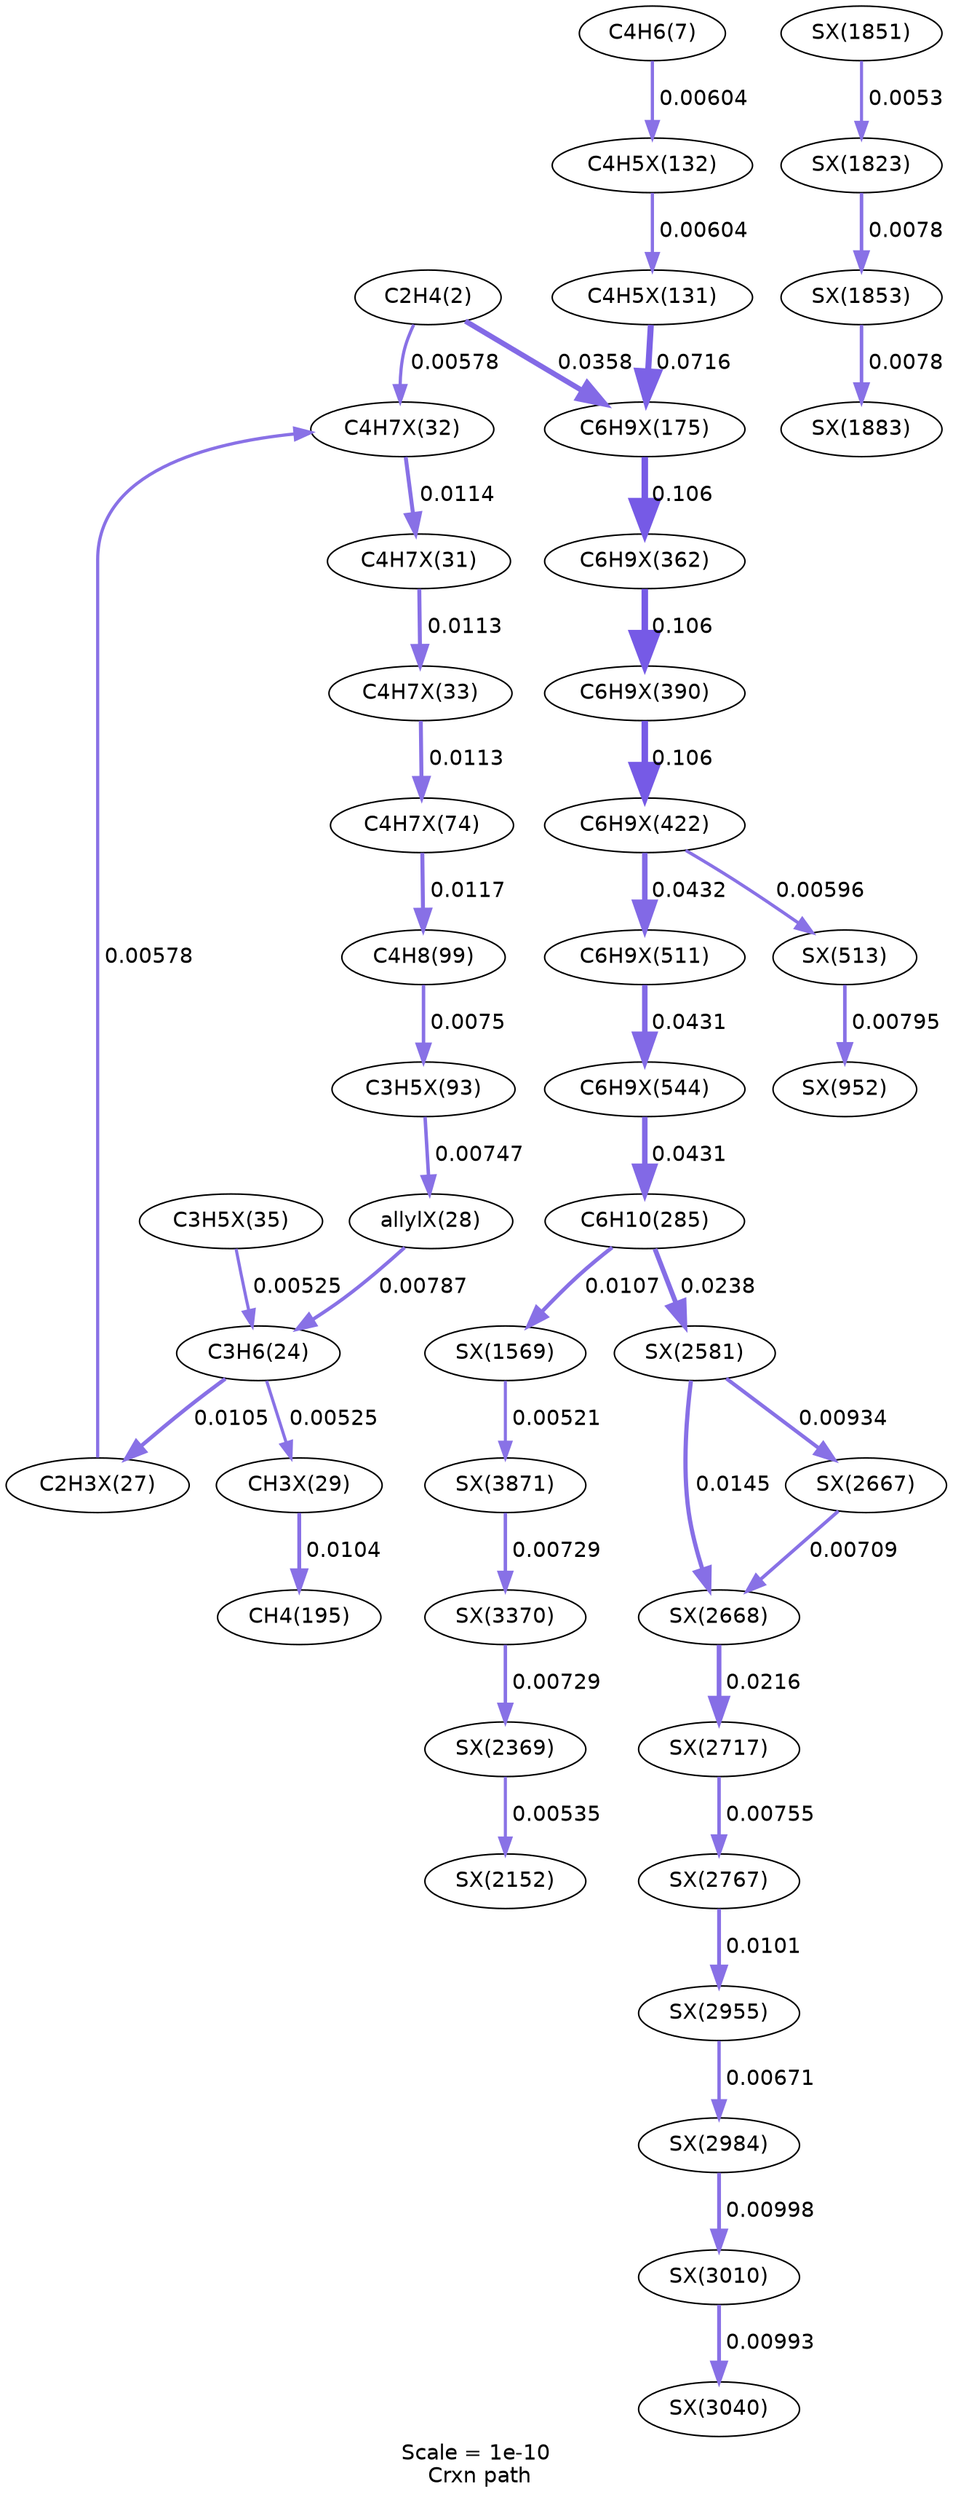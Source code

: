 digraph reaction_paths {
center=1;
s5 -> s24[fontname="Helvetica", style="setlinewidth(2.11)", arrowsize=1.05, color="0.7, 0.506, 0.9"
, label=" 0.00578"];
s5 -> s40[fontname="Helvetica", style="setlinewidth(3.49)", arrowsize=1.74, color="0.7, 0.536, 0.9"
, label=" 0.0358"];
s20 -> s24[fontname="Helvetica", style="setlinewidth(2.11)", arrowsize=1.05, color="0.7, 0.506, 0.9"
, label=" 0.00578"];
s9 -> s20[fontname="Helvetica", style="setlinewidth(2.56)", arrowsize=1.28, color="0.7, 0.51, 0.9"
, label=" 0.0105"];
s24 -> s23[fontname="Helvetica", style="setlinewidth(2.62)", arrowsize=1.31, color="0.7, 0.511, 0.9"
, label=" 0.0114"];
s23 -> s25[fontname="Helvetica", style="setlinewidth(2.62)", arrowsize=1.31, color="0.7, 0.511, 0.9"
, label=" 0.0113"];
s25 -> s30[fontname="Helvetica", style="setlinewidth(2.62)", arrowsize=1.31, color="0.7, 0.511, 0.9"
, label=" 0.0113"];
s30 -> s12[fontname="Helvetica", style="setlinewidth(2.64)", arrowsize=1.32, color="0.7, 0.512, 0.9"
, label=" 0.0117"];
s12 -> s31[fontname="Helvetica", style="setlinewidth(2.31)", arrowsize=1.15, color="0.7, 0.507, 0.9"
, label=" 0.0075"];
s8 -> s34[fontname="Helvetica", style="setlinewidth(2.14)", arrowsize=1.07, color="0.7, 0.506, 0.9"
, label=" 0.00604"];
s34 -> s33[fontname="Helvetica", style="setlinewidth(2.14)", arrowsize=1.07, color="0.7, 0.506, 0.9"
, label=" 0.00604"];
s33 -> s40[fontname="Helvetica", style="setlinewidth(4.01)", arrowsize=2, color="0.7, 0.572, 0.9"
, label=" 0.0716"];
s22 -> s16[fontname="Helvetica", style="setlinewidth(2.55)", arrowsize=1.28, color="0.7, 0.51, 0.9"
, label=" 0.0104"];
s9 -> s22[fontname="Helvetica", style="setlinewidth(2.04)", arrowsize=1.02, color="0.7, 0.505, 0.9"
, label=" 0.00525"];
s31 -> s21[fontname="Helvetica", style="setlinewidth(2.3)", arrowsize=1.15, color="0.7, 0.507, 0.9"
, label=" 0.00747"];
s21 -> s9[fontname="Helvetica", style="setlinewidth(2.34)", arrowsize=1.17, color="0.7, 0.508, 0.9"
, label=" 0.00787"];
s27 -> s9[fontname="Helvetica", style="setlinewidth(2.04)", arrowsize=1.02, color="0.7, 0.505, 0.9"
, label=" 0.00525"];
s40 -> s46[fontname="Helvetica", style="setlinewidth(4.31)", arrowsize=2.15, color="0.7, 0.606, 0.9"
, label=" 0.106"];
s46 -> s47[fontname="Helvetica", style="setlinewidth(4.31)", arrowsize=2.15, color="0.7, 0.606, 0.9"
, label=" 0.106"];
s47 -> s48[fontname="Helvetica", style="setlinewidth(4.31)", arrowsize=2.15, color="0.7, 0.606, 0.9"
, label=" 0.106"];
s48 -> s52[fontname="Helvetica", style="setlinewidth(3.63)", arrowsize=1.81, color="0.7, 0.543, 0.9"
, label=" 0.0432"];
s48 -> s53[fontname="Helvetica", style="setlinewidth(2.13)", arrowsize=1.07, color="0.7, 0.506, 0.9"
, label=" 0.00596"];
s52 -> s54[fontname="Helvetica", style="setlinewidth(3.63)", arrowsize=1.81, color="0.7, 0.543, 0.9"
, label=" 0.0431"];
s53 -> s60[fontname="Helvetica", style="setlinewidth(2.35)", arrowsize=1.18, color="0.7, 0.508, 0.9"
, label=" 0.00795"];
s54 -> s17[fontname="Helvetica", style="setlinewidth(3.63)", arrowsize=1.81, color="0.7, 0.543, 0.9"
, label=" 0.0431"];
s93 -> s96[fontname="Helvetica", style="setlinewidth(2.34)", arrowsize=1.17, color="0.7, 0.508, 0.9"
, label=" 0.0078"];
s94 -> s93[fontname="Helvetica", style="setlinewidth(2.04)", arrowsize=1.02, color="0.7, 0.505, 0.9"
, label=" 0.0053"];
s96 -> s98[fontname="Helvetica", style="setlinewidth(2.34)", arrowsize=1.17, color="0.7, 0.508, 0.9"
, label=" 0.0078"];
s17 -> s126[fontname="Helvetica", style="setlinewidth(3.18)", arrowsize=1.59, color="0.7, 0.524, 0.9"
, label=" 0.0238"];
s17 -> s80[fontname="Helvetica", style="setlinewidth(2.57)", arrowsize=1.29, color="0.7, 0.511, 0.9"
, label=" 0.0107"];
s126 -> s128[fontname="Helvetica", style="setlinewidth(2.8)", arrowsize=1.4, color="0.7, 0.515, 0.9"
, label=" 0.0145"];
s126 -> s127[fontname="Helvetica", style="setlinewidth(2.47)", arrowsize=1.24, color="0.7, 0.509, 0.9"
, label=" 0.00934"];
s128 -> s129[fontname="Helvetica", style="setlinewidth(3.1)", arrowsize=1.55, color="0.7, 0.522, 0.9"
, label=" 0.0216"];
s127 -> s128[fontname="Helvetica", style="setlinewidth(2.26)", arrowsize=1.13, color="0.7, 0.507, 0.9"
, label=" 0.00709"];
s129 -> s131[fontname="Helvetica", style="setlinewidth(2.31)", arrowsize=1.16, color="0.7, 0.508, 0.9"
, label=" 0.00755"];
s131 -> s134[fontname="Helvetica", style="setlinewidth(2.53)", arrowsize=1.26, color="0.7, 0.51, 0.9"
, label=" 0.0101"];
s134 -> s136[fontname="Helvetica", style="setlinewidth(2.22)", arrowsize=1.11, color="0.7, 0.507, 0.9"
, label=" 0.00671"];
s136 -> s137[fontname="Helvetica", style="setlinewidth(2.52)", arrowsize=1.26, color="0.7, 0.51, 0.9"
, label=" 0.00998"];
s137 -> s138[fontname="Helvetica", style="setlinewidth(2.52)", arrowsize=1.26, color="0.7, 0.51, 0.9"
, label=" 0.00993"];
s80 -> s175[fontname="Helvetica", style="setlinewidth(2.03)", arrowsize=1.02, color="0.7, 0.505, 0.9"
, label=" 0.00521"];
s175 -> s149[fontname="Helvetica", style="setlinewidth(2.28)", arrowsize=1.14, color="0.7, 0.507, 0.9"
, label=" 0.00729"];
s149 -> s121[fontname="Helvetica", style="setlinewidth(2.28)", arrowsize=1.14, color="0.7, 0.507, 0.9"
, label=" 0.00729"];
s121 -> s110[fontname="Helvetica", style="setlinewidth(2.05)", arrowsize=1.03, color="0.7, 0.505, 0.9"
, label=" 0.00535"];
s5 [ fontname="Helvetica", label="C2H4(2)"];
s8 [ fontname="Helvetica", label="C4H6(7)"];
s9 [ fontname="Helvetica", label="C3H6(24)"];
s12 [ fontname="Helvetica", label="C4H8(99)"];
s16 [ fontname="Helvetica", label="CH4(195)"];
s17 [ fontname="Helvetica", label="C6H10(285)"];
s20 [ fontname="Helvetica", label="C2H3X(27)"];
s21 [ fontname="Helvetica", label="allylX(28)"];
s22 [ fontname="Helvetica", label="CH3X(29)"];
s23 [ fontname="Helvetica", label="C4H7X(31)"];
s24 [ fontname="Helvetica", label="C4H7X(32)"];
s25 [ fontname="Helvetica", label="C4H7X(33)"];
s27 [ fontname="Helvetica", label="C3H5X(35)"];
s30 [ fontname="Helvetica", label="C4H7X(74)"];
s31 [ fontname="Helvetica", label="C3H5X(93)"];
s33 [ fontname="Helvetica", label="C4H5X(131)"];
s34 [ fontname="Helvetica", label="C4H5X(132)"];
s40 [ fontname="Helvetica", label="C6H9X(175)"];
s46 [ fontname="Helvetica", label="C6H9X(362)"];
s47 [ fontname="Helvetica", label="C6H9X(390)"];
s48 [ fontname="Helvetica", label="C6H9X(422)"];
s52 [ fontname="Helvetica", label="C6H9X(511)"];
s53 [ fontname="Helvetica", label="SX(513)"];
s54 [ fontname="Helvetica", label="C6H9X(544)"];
s60 [ fontname="Helvetica", label="SX(952)"];
s80 [ fontname="Helvetica", label="SX(1569)"];
s93 [ fontname="Helvetica", label="SX(1823)"];
s94 [ fontname="Helvetica", label="SX(1851)"];
s96 [ fontname="Helvetica", label="SX(1853)"];
s98 [ fontname="Helvetica", label="SX(1883)"];
s110 [ fontname="Helvetica", label="SX(2152)"];
s121 [ fontname="Helvetica", label="SX(2369)"];
s126 [ fontname="Helvetica", label="SX(2581)"];
s127 [ fontname="Helvetica", label="SX(2667)"];
s128 [ fontname="Helvetica", label="SX(2668)"];
s129 [ fontname="Helvetica", label="SX(2717)"];
s131 [ fontname="Helvetica", label="SX(2767)"];
s134 [ fontname="Helvetica", label="SX(2955)"];
s136 [ fontname="Helvetica", label="SX(2984)"];
s137 [ fontname="Helvetica", label="SX(3010)"];
s138 [ fontname="Helvetica", label="SX(3040)"];
s149 [ fontname="Helvetica", label="SX(3370)"];
s175 [ fontname="Helvetica", label="SX(3871)"];
 label = "Scale = 1e-10\l Crxn path";
 fontname = "Helvetica";
}
